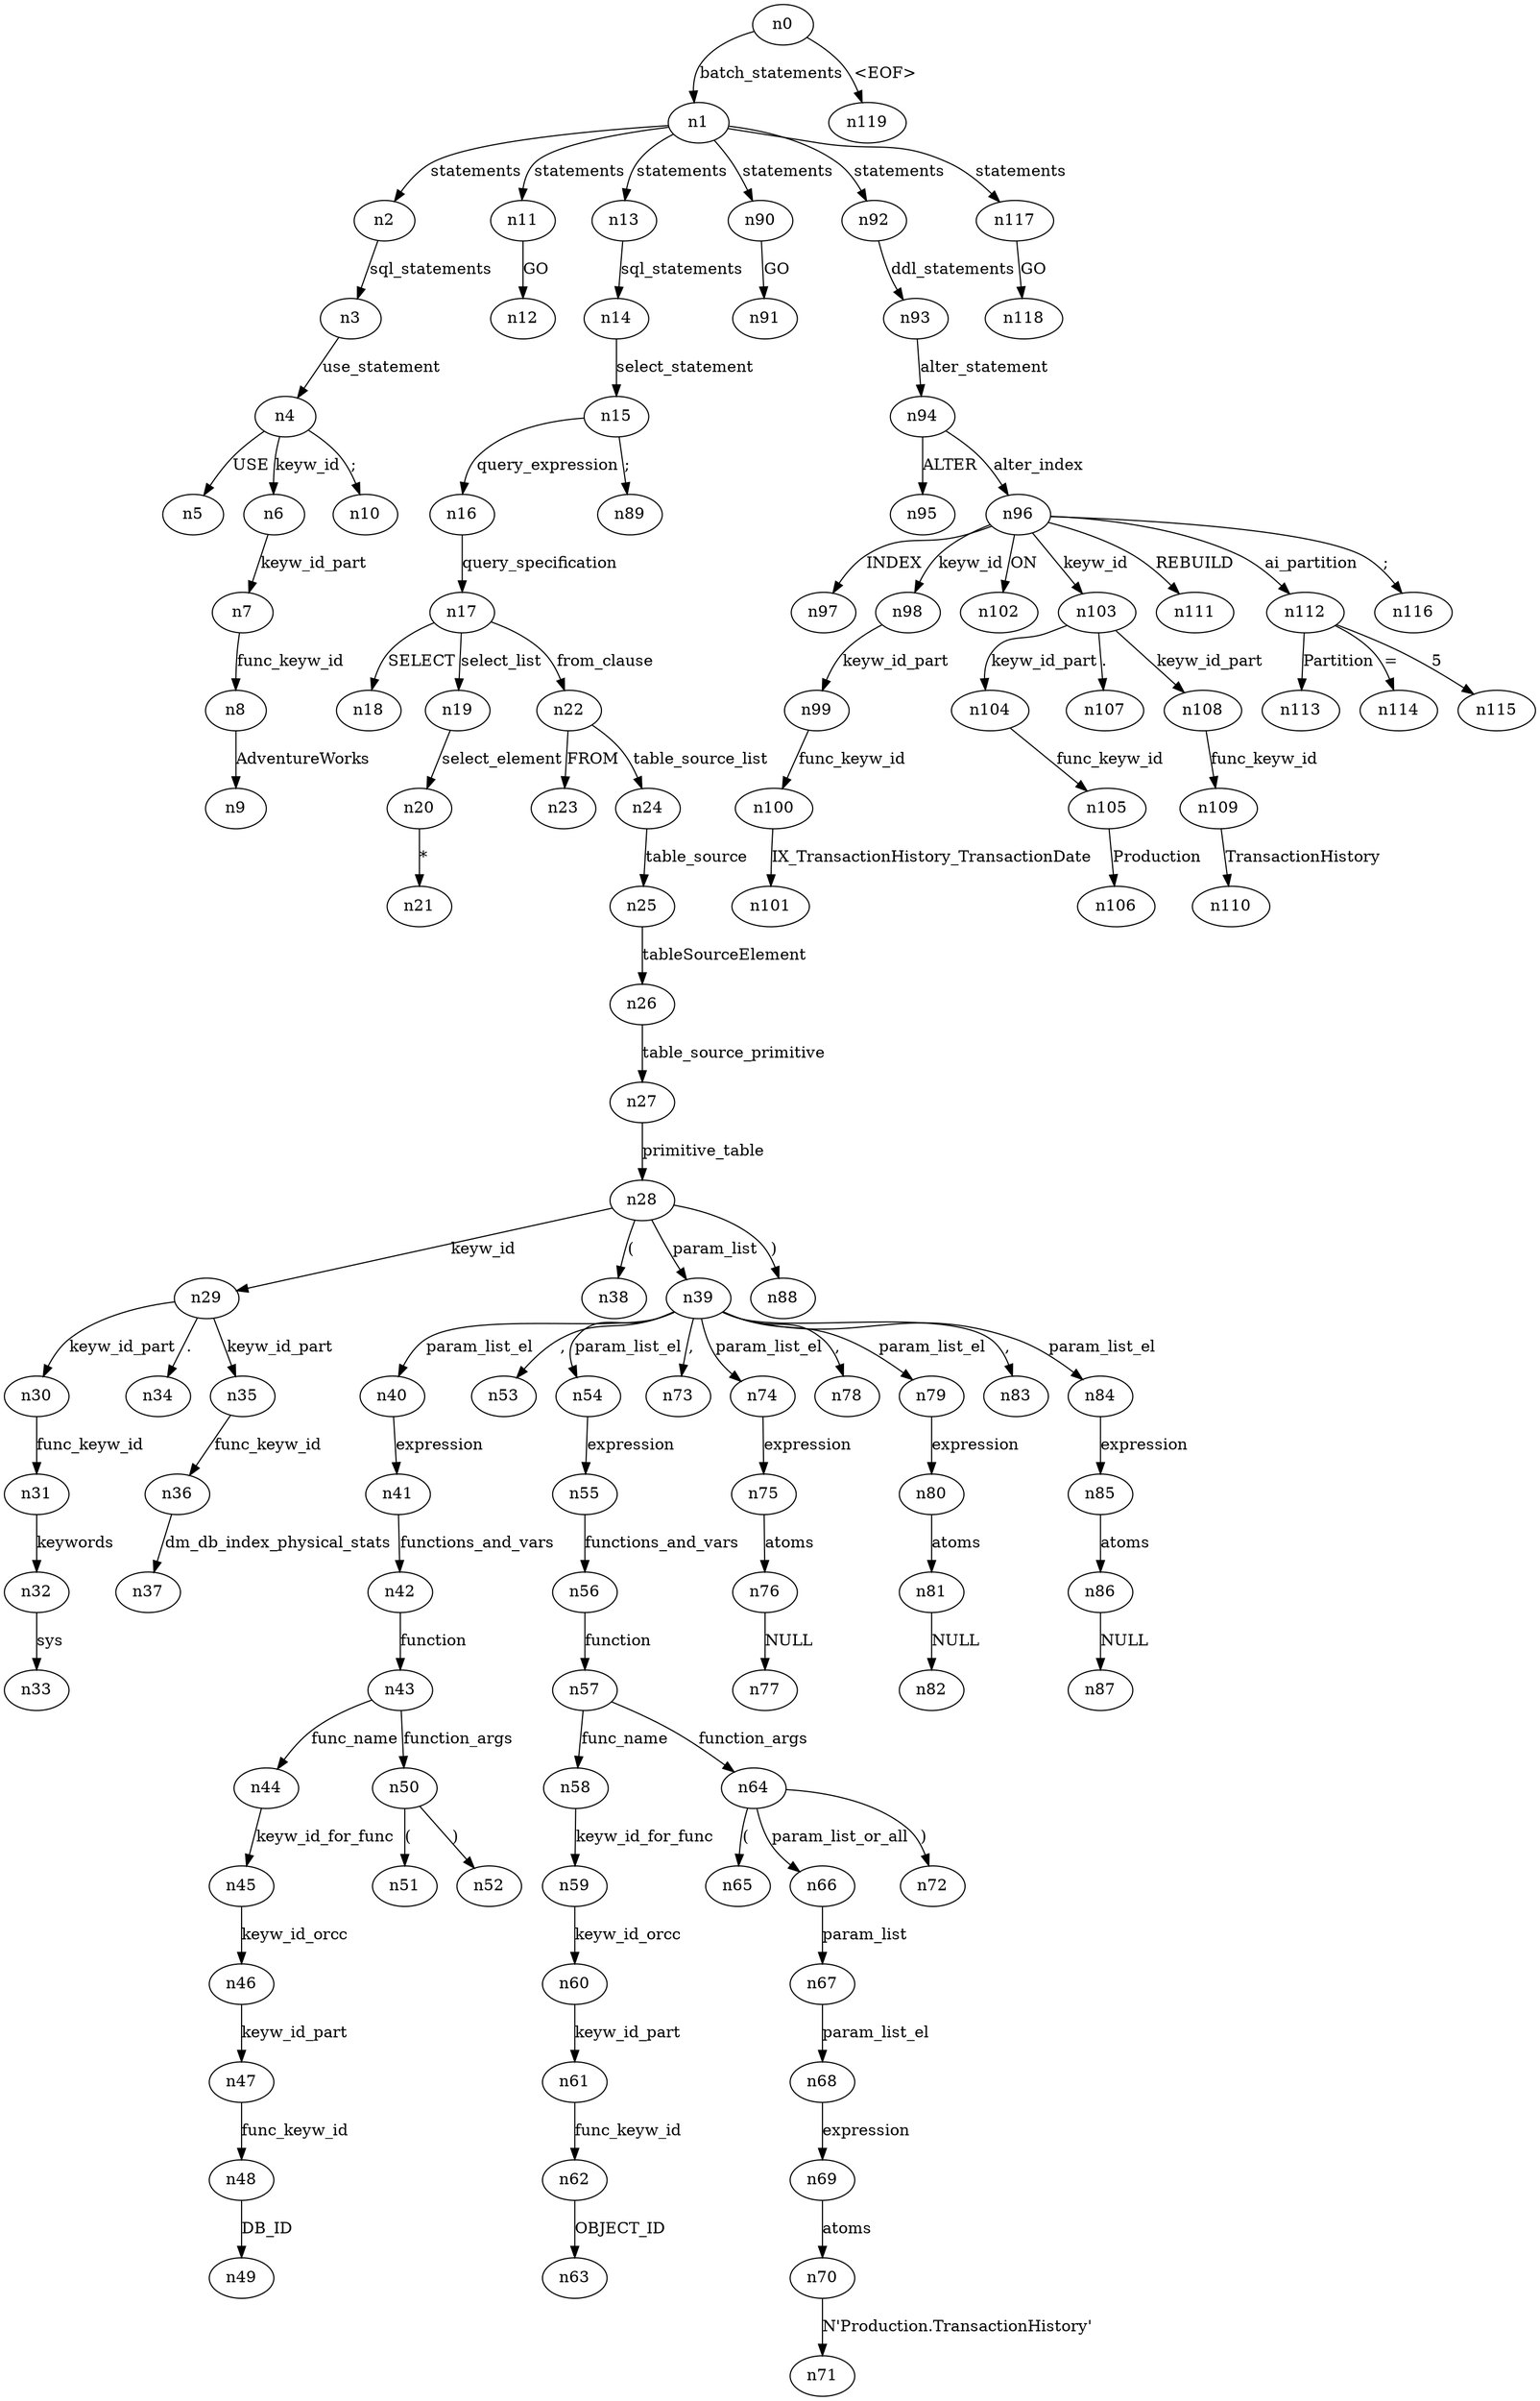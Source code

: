 digraph ParseTree {
  n0 -> n1 [label="batch_statements"];
  n1 -> n2 [label="statements"];
  n2 -> n3 [label="sql_statements"];
  n3 -> n4 [label="use_statement"];
  n4 -> n5 [label="USE"];
  n4 -> n6 [label="keyw_id"];
  n6 -> n7 [label="keyw_id_part"];
  n7 -> n8 [label="func_keyw_id"];
  n8 -> n9 [label="AdventureWorks"];
  n4 -> n10 [label=";"];
  n1 -> n11 [label="statements"];
  n11 -> n12 [label="GO"];
  n1 -> n13 [label="statements"];
  n13 -> n14 [label="sql_statements"];
  n14 -> n15 [label="select_statement"];
  n15 -> n16 [label="query_expression"];
  n16 -> n17 [label="query_specification"];
  n17 -> n18 [label="SELECT"];
  n17 -> n19 [label="select_list"];
  n19 -> n20 [label="select_element"];
  n20 -> n21 [label="*"];
  n17 -> n22 [label="from_clause"];
  n22 -> n23 [label="FROM"];
  n22 -> n24 [label="table_source_list"];
  n24 -> n25 [label="table_source"];
  n25 -> n26 [label="tableSourceElement"];
  n26 -> n27 [label="table_source_primitive"];
  n27 -> n28 [label="primitive_table"];
  n28 -> n29 [label="keyw_id"];
  n29 -> n30 [label="keyw_id_part"];
  n30 -> n31 [label="func_keyw_id"];
  n31 -> n32 [label="keywords"];
  n32 -> n33 [label="sys"];
  n29 -> n34 [label="."];
  n29 -> n35 [label="keyw_id_part"];
  n35 -> n36 [label="func_keyw_id"];
  n36 -> n37 [label="dm_db_index_physical_stats"];
  n28 -> n38 [label="("];
  n28 -> n39 [label="param_list"];
  n39 -> n40 [label="param_list_el"];
  n40 -> n41 [label="expression"];
  n41 -> n42 [label="functions_and_vars"];
  n42 -> n43 [label="function"];
  n43 -> n44 [label="func_name"];
  n44 -> n45 [label="keyw_id_for_func"];
  n45 -> n46 [label="keyw_id_orcc"];
  n46 -> n47 [label="keyw_id_part"];
  n47 -> n48 [label="func_keyw_id"];
  n48 -> n49 [label="DB_ID"];
  n43 -> n50 [label="function_args"];
  n50 -> n51 [label="("];
  n50 -> n52 [label=")"];
  n39 -> n53 [label=","];
  n39 -> n54 [label="param_list_el"];
  n54 -> n55 [label="expression"];
  n55 -> n56 [label="functions_and_vars"];
  n56 -> n57 [label="function"];
  n57 -> n58 [label="func_name"];
  n58 -> n59 [label="keyw_id_for_func"];
  n59 -> n60 [label="keyw_id_orcc"];
  n60 -> n61 [label="keyw_id_part"];
  n61 -> n62 [label="func_keyw_id"];
  n62 -> n63 [label="OBJECT_ID"];
  n57 -> n64 [label="function_args"];
  n64 -> n65 [label="("];
  n64 -> n66 [label="param_list_or_all"];
  n66 -> n67 [label="param_list"];
  n67 -> n68 [label="param_list_el"];
  n68 -> n69 [label="expression"];
  n69 -> n70 [label="atoms"];
  n70 -> n71 [label="N'Production.TransactionHistory'"];
  n64 -> n72 [label=")"];
  n39 -> n73 [label=","];
  n39 -> n74 [label="param_list_el"];
  n74 -> n75 [label="expression"];
  n75 -> n76 [label="atoms"];
  n76 -> n77 [label="NULL"];
  n39 -> n78 [label=","];
  n39 -> n79 [label="param_list_el"];
  n79 -> n80 [label="expression"];
  n80 -> n81 [label="atoms"];
  n81 -> n82 [label="NULL"];
  n39 -> n83 [label=","];
  n39 -> n84 [label="param_list_el"];
  n84 -> n85 [label="expression"];
  n85 -> n86 [label="atoms"];
  n86 -> n87 [label="NULL"];
  n28 -> n88 [label=")"];
  n15 -> n89 [label=";"];
  n1 -> n90 [label="statements"];
  n90 -> n91 [label="GO"];
  n1 -> n92 [label="statements"];
  n92 -> n93 [label="ddl_statements"];
  n93 -> n94 [label="alter_statement"];
  n94 -> n95 [label="ALTER"];
  n94 -> n96 [label="alter_index"];
  n96 -> n97 [label="INDEX"];
  n96 -> n98 [label="keyw_id"];
  n98 -> n99 [label="keyw_id_part"];
  n99 -> n100 [label="func_keyw_id"];
  n100 -> n101 [label="IX_TransactionHistory_TransactionDate"];
  n96 -> n102 [label="ON"];
  n96 -> n103 [label="keyw_id"];
  n103 -> n104 [label="keyw_id_part"];
  n104 -> n105 [label="func_keyw_id"];
  n105 -> n106 [label="Production"];
  n103 -> n107 [label="."];
  n103 -> n108 [label="keyw_id_part"];
  n108 -> n109 [label="func_keyw_id"];
  n109 -> n110 [label="TransactionHistory"];
  n96 -> n111 [label="REBUILD"];
  n96 -> n112 [label="ai_partition"];
  n112 -> n113 [label="Partition"];
  n112 -> n114 [label="="];
  n112 -> n115 [label="5"];
  n96 -> n116 [label=";"];
  n1 -> n117 [label="statements"];
  n117 -> n118 [label="GO"];
  n0 -> n119 [label="<EOF>"];
}